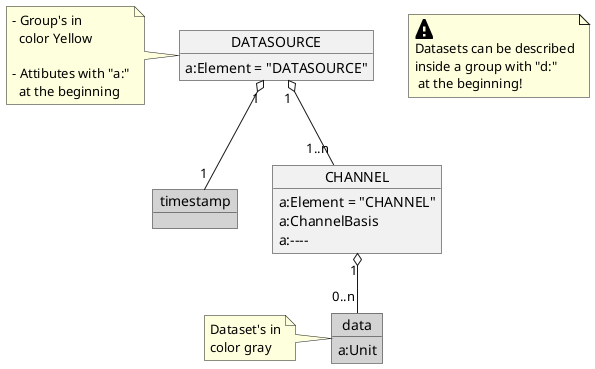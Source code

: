 ' Visit http://plantuml.com/de/ for more information!

' RCM-DX diagramm example and explanation at the start of specification
@startuml RCM_DX_diagram_example

  object DATASOURCE {
    a:Element = "DATASOURCE"
  }
  note left
    - Group's in
      color Yellow
    
    - Attibutes with "a:"
      at the beginning
  end note

  object timestamp #LightGray

  object CHANNEL {
    a:Element = "CHANNEL"
    a:ChannelBasis
    a:----
  }

  object data #LightGray{
    a:Unit
  }
  note left
    Dataset's in
    color gray
  end note

  note as HINT
    <size:30><&warning>
    Datasets can be described
    inside a group with "d:"
     at the beginning!
  end note

  DATASOURCE "1" o-- "1" timestamp
  DATASOURCE "1" o-- "1..n" CHANNEL
  CHANNEL "1" o-- "0..n" data

@enduml

' RCM-DX Common Structure Overview
@startuml RCM_DX_Structure

  object RCMDX

  object "//SESSION_NAME//" as session_name

  object "//MEASURINGSYSTEM_NAME//" as measuringsystem_name

  object CLEARANCEINFORMATION
  object DATAPROCESSING

  object PLATFORM

  object POSITION
  object SECTION
  
  object ENVIRONMENT

  object EVENTS
  object RECORDS

  object TOPOLOGY

  RCMDX "1" o-- "1..n" session_name
  RCMDX "1" o-- "0..1" CLEARANCEINFORMATION
  RCMDX "1" o-- "0..1" DATAPROCESSING
  
  session_name "1" o-- "1" PLATFORM
  session_name "1" o-- "1" POSITION
  session_name "1" o-- "0..1" ENVIRONMENT
  session_name "1" o-- "1..n" measuringsystem_name
  session_name "1" o-- "0..1" EVENTS
  session_name "1" o-- "0..1" RECORDS
  session_name "1" o-- "1" TOPOLOGY
  session_name "1" o-- "1" SECTION
  
@enduml

' RCM-DX Measurement Structure Overview
@startuml RCM_DX_MS_overview

  object "//SESSION_NAME//" as session_name {
    a:Element (string) = "SESSION"
    a:EndTime (64bit integer, timestamp)
    a:StartTime (64bit integer, timestamp)
  }

  object "//MEASURINGSYSTEM_NAME//" as measuringsystem_name {
    a:Element (string) = "MEASURINGSYSTEM"
  }

  object "//DATASOURCE_NAME//" as datasource_name {
    a:Element (string) = "DATASOURCE"
  }

  object "//CHANNEL_NAME//" as channel_name {
    a:Element (string) = "CHANNEL"
    a:ChannelBasis (string)
    a:CommonTriggerDistance (32bit float)
    a:CommonTriggerFrequency (32bit float)
    a:ChannelType (string)
    a:Neighbor (string)
    a:PositionOffset (32bit float)
    a:TriggerMode (string)
  }

  object VID {
    a:ContentType (MIME-Type, string)
    a:DataTyp (string)
    a:ResolutionX (32bit signed integer)
    a:ResolutionY (32bit signed integer)
    a:FramesPerSecond (16bit signed integer)
    a:PreambleDuration (64bit integer)
    a:TrailerDuration (64bit integer)
  }

  object IMG {
    a:ResolutionX (32bit signed integer)
    a:ResolutionY (32bit signed integer)
    a:ResolutionType (string)
    a:ContentType (MIME-Type, string)
    a:DataTyp (string)
  }


  object data #LightGray {
    a:Unit
  }

  object img.nnnnnnnnn #LightGray
  object vid.nnnnnnnnn #LightGray
  object timestamp #LightGray
  object timeindex #LightGray
  object duration #LightGray
  object sampleindex #LightGray
  
  object coord.CN #LightGray {
    a:Unit (string)
  }

  session_name "1" o-- "1..n" measuringsystem_name

  measuringsystem_name "1" o-- "1..n" datasource_name
  datasource_name "1" o-- "1" timestamp
  datasource_name "1" o-- "0..1" timeindex
  datasource_name "1" o-- "0..1" duration

  datasource_name "1" o-- "1..n" channel_name

  channel_name "1" o-- "0..1" data
  channel_name "1" o-- "0..1" sampleindex
  channel_name "1" o-- "0..n" coord.CN

  channel_name "1" o-- "0..1" VID
  channel_name "1" o-- "0..1" IMG

  IMG "1" o-- "1..n" img.nnnnnnnnn
  VID "1" o-- "1..n" vid.nnnnnnnnn

@enduml

' RCM-DX Topology Structure Overview
@startuml RCM_DX_Topology_overview

  object "//SESSION_NAME//" as session_name {
    a:Element (string) = "SESSION"
    a:EndTime (64bit integer, timestamp)
    a:StartTime (64bit integer, timestamp)
  }

  object TOPOLOGY {
    a:DfAExportTimestamp (64bit integer, timestamp)
    a:DfAVersion (string)
  }

  object TRACK {
    d:id (32bit signed integer)
    d:direction (8bit signed integer)
    d:gtgId (string)
    d:length (32bit float)
    d:name (string)
    d:nrLine (string)
    d:pointFrom (32bit signed integer)
    d:pointTo (32bit signed integer)
    d:switchType (8bit signed integer)
    d:trackType (8bit signed integer)
  }

  object LINE {
    d:id (32bit signed integer)
    d:name (string)
    d:firstStation (string)
    d:lastStation (string)
    d:fromKilometer (32bit float)
    d:toKilometer (32bit float)
  }

  object SWITCHTRACK {
    d:gleisstrangId (32bit signed integer)
    d:gleisstrangBez (string)
    d:weicheId (32bit signed integer)
    d:ablenkRichtung (string)
    d:ablenkung (string)
    d:betriebspunkt (string)
    d:herzStueck (string)
    d:minRadius  (32bit float)
    d:nr (32bit signed integer)
    d:zusNr (string)
    d:schienenProfil
    d:status (string)
    d:schienenProfil (string)
    d:schwellenArt (string)
    d:typenPlanNr (32bit signed integer)
    d:typNrZusatz (string)
    d:weichenArt (string)
    d:weichenTyp (string)
    d:weichenForm (string)
    d:weichenZunge (string)
  }

  object TRACKOBJECT {
    d:trackId (32bit signed integer)
    d:type (32bit signed integer)
    d:positionStart (32bit float)
    d:positionEnd (32bit float)
    d:extraInfo (string)
  }

  object TRACKPOINT {
    d:trackId (32bit signed integer)
    d:lineId (32bit signed integer)
    d:x (32bit float)
    d:y (32bit float)
    d:z (32bit float)
    d:radius (32bit float)
    d:kilometer (32bit float)
    d:position (32bit float)
    d:cant (32bit float)
    d:inclination (32bit float)
  }

  object PROPERTY {
    d:propertyId (32bit signed integer)
    d:name (string)
    d:description.ge (string)
    d:description.fr (string)
    d:description.it (string)
    d:description.en (string)
  }

  session_name "1" o-- "1" TOPOLOGY

  TOPOLOGY "1" o-- "1" TRACK
  TOPOLOGY "1" o-- "1" LINE
  TOPOLOGY "1" o-- "1" SWITCHTRACK
  TOPOLOGY "1" o-- "1" TRACKOBJECT
  TOPOLOGY "1" o-- "1" TRACKPOINT
  TOPOLOGY "1" o-- "1" PROPERTY

@enduml

' RCM-DX Platform Structure Overview
@startuml RCM_DX_Platform_overview

  object "//SESSION_NAME//" as session_name {
    a:Element (string) = "SESSION"
    a:EndTime (64bit integer, timestamp)
    a:StartTime (64bit integer, timestamp)
  }


  object PLATFORM {
    a:Name (string)
    a:VehicleNumber (string)
  }

  object CONFIGURATION
  object global #LightGray
  object network #LightGray

  session_name "1" o-- "1" PLATFORM
  PLATFORM "1" o-- "1" CONFIGURATION
  CONFIGURATION "1" o-- "1" global
  CONFIGURATION "1" o-- "1" network

@enduml

' RCM-DX Environment Structure Overview
@startuml RCM_DX_Environment_overview

  object "//SESSION_NAME//" as session_name {
    a:Element (string) = "SESSION"
    a:EndTime (64bit integer, timestamp)
    a:StartTime (64bit integer, timestamp)
  }

  object ENVIRONMENT 

  object timestamp #LightGray

  object VEHICLESPEED {
    d:data (64bit integer)
  }

  object AMBIENTTEMPERATURE {
    d:data (64bit integer)
  }

  object WINDSPEED {
    d:data (64bit integer)
  }

  object WINDDIRECTION {
    d:data (64bit integer)
  }

  object WEATHERCONDITIONS {
    d:data (64bit integer)
  }

  session_name "1" o-- "0..1" ENVIRONMENT
  ENVIRONMENT "1" o-- "1" VEHICLESPEED
  ENVIRONMENT "1" o-- "1" AMBIENTTEMPERATURE
  ENVIRONMENT "1" o-- "1" WINDSPEED
  ENVIRONMENT "1" o-- "1" WINDDIRECTION
  ENVIRONMENT "1" o-- "1" WEATHERCONDITIONS
  ENVIRONMENT "1" o-- "1" timestamp

@enduml

' RCM-DX Logging Structure Overview
@startuml RCM_DX_Logging_overview

  object "//MEASURINGSYSTEM_NAME//" as measuringsystem_name {
    a:Element (string) = "MEASURINGSYSTEM"
  }

  object LOGGING

  object MESSAGES {
    d:message (string)
    d:level (string)
    d:reference (string)
    d:timestamp (64bit integer, timestamp)
  }

  object OUTAGES {
    d:message (string)
    d:level (string)
    d:reference (string)
    d:timestamp (64bit integer, timestamp)
    d:durations (64bit integer)
  }

  measuringsystem_name "1" o-- "0..1" LOGGING

  LOGGING "1" o-- "1" MESSAGES
  LOGGING "1" o-- "1" OUTAGES

@enduml

@startuml Limit_overview

  object LIMIT

  object "//CHANNEL_NAME//" as channel_name {
    a:Element (string) = "CHANNEL"
    a:ChannelBasis (string)
    a:CommonTriggerDistance (32bit float)
    a:CommonTriggerFrequency (32bit float)
    a:ChannelType (string)
    a:Neighbor (string)
    a:PositionOffset (32bit float)
    a:TriggerMode (string)
  }

  object data #LightGray
  object timestamp #LightGray
  object duration #LightGray

  object "//limit_name//" as limit_name #LightGray

' Zu überlegen iwe das abgebildet werden soll mit dem "limit_name" 

  channel_name "1" o-- "1" data
  channel_name "1" o-- "0..1" LIMIT
  LIMIT "1" o-- "1" timestamp
  LIMIT "1" o-- "1..n" limit_name
  LIMIT "1" o-- "1" duration

@enduml

' RCM-DX binary tree
@startuml binaryTree

  storage 64 #Red
  storage 32
  storage 16
  storage 8
  storage 24
  storage 48
  storage 96
  storage 80
  storage 112
  storage 72
  storage 88
  storage 104
  storage 120
  storage 40
  storage 56

  64 -- 32
  64 -- 96
  96 -- 80
  96 -- 112
  80 -- 72
  80 -- 88
  112 -- 104
  112 -- 120
  32 -- 16
  32 -- 48
  16 -- 8
  16 -- 24
  48 -- 40
  48 -- 56

@enduml